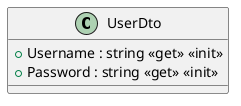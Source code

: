 @startuml
class UserDto {
    + Username : string <<get>> <<init>>
    + Password : string <<get>> <<init>>
}
@enduml
